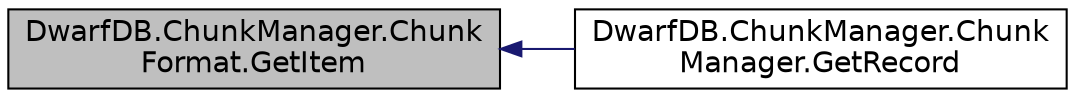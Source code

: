digraph "DwarfDB.ChunkManager.ChunkFormat.GetItem"
{
  edge [fontname="Helvetica",fontsize="14",labelfontname="Helvetica",labelfontsize="14"];
  node [fontname="Helvetica",fontsize="14",shape=record];
  rankdir="LR";
  Node1 [label="DwarfDB.ChunkManager.Chunk\lFormat.GetItem",height=0.2,width=0.4,color="black", fillcolor="grey75", style="filled", fontcolor="black"];
  Node1 -> Node2 [dir="back",color="midnightblue",fontsize="14",style="solid",fontname="Helvetica"];
  Node2 [label="DwarfDB.ChunkManager.Chunk\lManager.GetRecord",height=0.2,width=0.4,color="black", fillcolor="white", style="filled",URL="$dc/d3e/class_dwarf_d_b_1_1_chunk_manager_1_1_chunk_manager.html#a188cdde83cc43cef01aabe0fd998f16f",tooltip="Searching a Record by index "];
}
